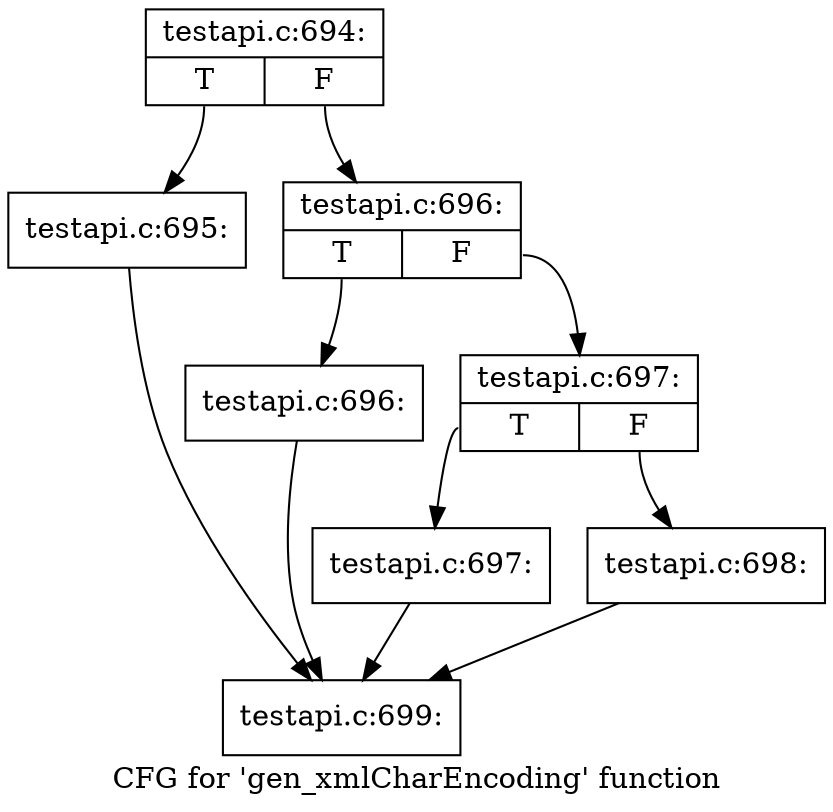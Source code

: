 digraph "CFG for 'gen_xmlCharEncoding' function" {
	label="CFG for 'gen_xmlCharEncoding' function";

	Node0x40597c0 [shape=record,label="{testapi.c:694:|{<s0>T|<s1>F}}"];
	Node0x40597c0:s0 -> Node0x40b4690;
	Node0x40597c0:s1 -> Node0x40b46e0;
	Node0x40b4690 [shape=record,label="{testapi.c:695:}"];
	Node0x40b4690 -> Node0x405a270;
	Node0x40b46e0 [shape=record,label="{testapi.c:696:|{<s0>T|<s1>F}}"];
	Node0x40b46e0:s0 -> Node0x405a700;
	Node0x40b46e0:s1 -> Node0x405a750;
	Node0x405a700 [shape=record,label="{testapi.c:696:}"];
	Node0x405a700 -> Node0x405a270;
	Node0x405a750 [shape=record,label="{testapi.c:697:|{<s0>T|<s1>F}}"];
	Node0x405a750:s0 -> Node0x405abe0;
	Node0x405a750:s1 -> Node0x405ac30;
	Node0x405abe0 [shape=record,label="{testapi.c:697:}"];
	Node0x405abe0 -> Node0x405a270;
	Node0x405ac30 [shape=record,label="{testapi.c:698:}"];
	Node0x405ac30 -> Node0x405a270;
	Node0x405a270 [shape=record,label="{testapi.c:699:}"];
}
